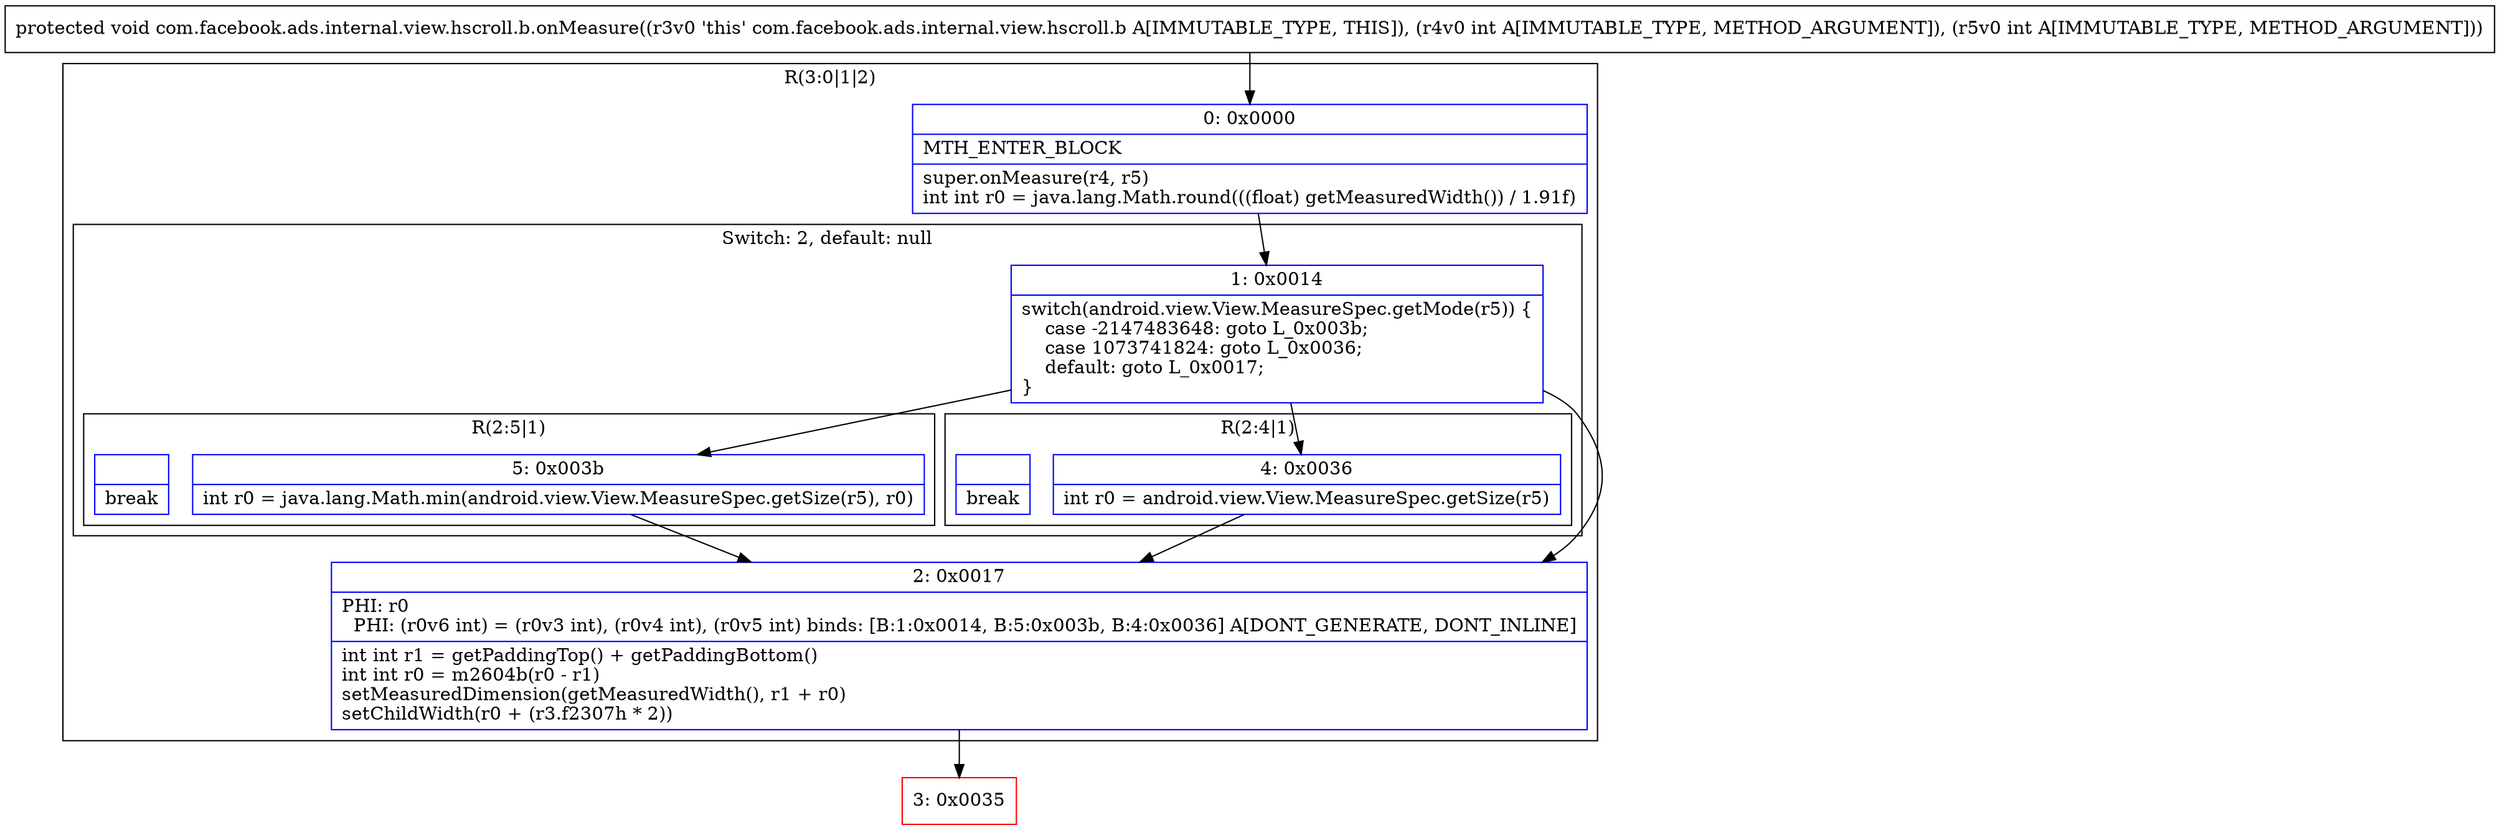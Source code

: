 digraph "CFG forcom.facebook.ads.internal.view.hscroll.b.onMeasure(II)V" {
subgraph cluster_Region_2003387622 {
label = "R(3:0|1|2)";
node [shape=record,color=blue];
Node_0 [shape=record,label="{0\:\ 0x0000|MTH_ENTER_BLOCK\l|super.onMeasure(r4, r5)\lint int r0 = java.lang.Math.round(((float) getMeasuredWidth()) \/ 1.91f)\l}"];
subgraph cluster_SwitchRegion_286896965 {
label = "Switch: 2, default: null";
node [shape=record,color=blue];
Node_1 [shape=record,label="{1\:\ 0x0014|switch(android.view.View.MeasureSpec.getMode(r5)) \{\l    case \-2147483648: goto L_0x003b;\l    case 1073741824: goto L_0x0036;\l    default: goto L_0x0017;\l\}\l}"];
subgraph cluster_Region_558272173 {
label = "R(2:5|1)";
node [shape=record,color=blue];
Node_5 [shape=record,label="{5\:\ 0x003b|int r0 = java.lang.Math.min(android.view.View.MeasureSpec.getSize(r5), r0)\l}"];
Node_InsnContainer_1586127590 [shape=record,label="{|break\l}"];
}
subgraph cluster_Region_375954407 {
label = "R(2:4|1)";
node [shape=record,color=blue];
Node_4 [shape=record,label="{4\:\ 0x0036|int r0 = android.view.View.MeasureSpec.getSize(r5)\l}"];
Node_InsnContainer_1438830436 [shape=record,label="{|break\l}"];
}
}
Node_2 [shape=record,label="{2\:\ 0x0017|PHI: r0 \l  PHI: (r0v6 int) = (r0v3 int), (r0v4 int), (r0v5 int) binds: [B:1:0x0014, B:5:0x003b, B:4:0x0036] A[DONT_GENERATE, DONT_INLINE]\l|int int r1 = getPaddingTop() + getPaddingBottom()\lint int r0 = m2604b(r0 \- r1)\lsetMeasuredDimension(getMeasuredWidth(), r1 + r0)\lsetChildWidth(r0 + (r3.f2307h * 2))\l}"];
}
Node_3 [shape=record,color=red,label="{3\:\ 0x0035}"];
MethodNode[shape=record,label="{protected void com.facebook.ads.internal.view.hscroll.b.onMeasure((r3v0 'this' com.facebook.ads.internal.view.hscroll.b A[IMMUTABLE_TYPE, THIS]), (r4v0 int A[IMMUTABLE_TYPE, METHOD_ARGUMENT]), (r5v0 int A[IMMUTABLE_TYPE, METHOD_ARGUMENT])) }"];
MethodNode -> Node_0;
Node_0 -> Node_1;
Node_1 -> Node_2;
Node_1 -> Node_4;
Node_1 -> Node_5;
Node_5 -> Node_2;
Node_4 -> Node_2;
Node_2 -> Node_3;
}

